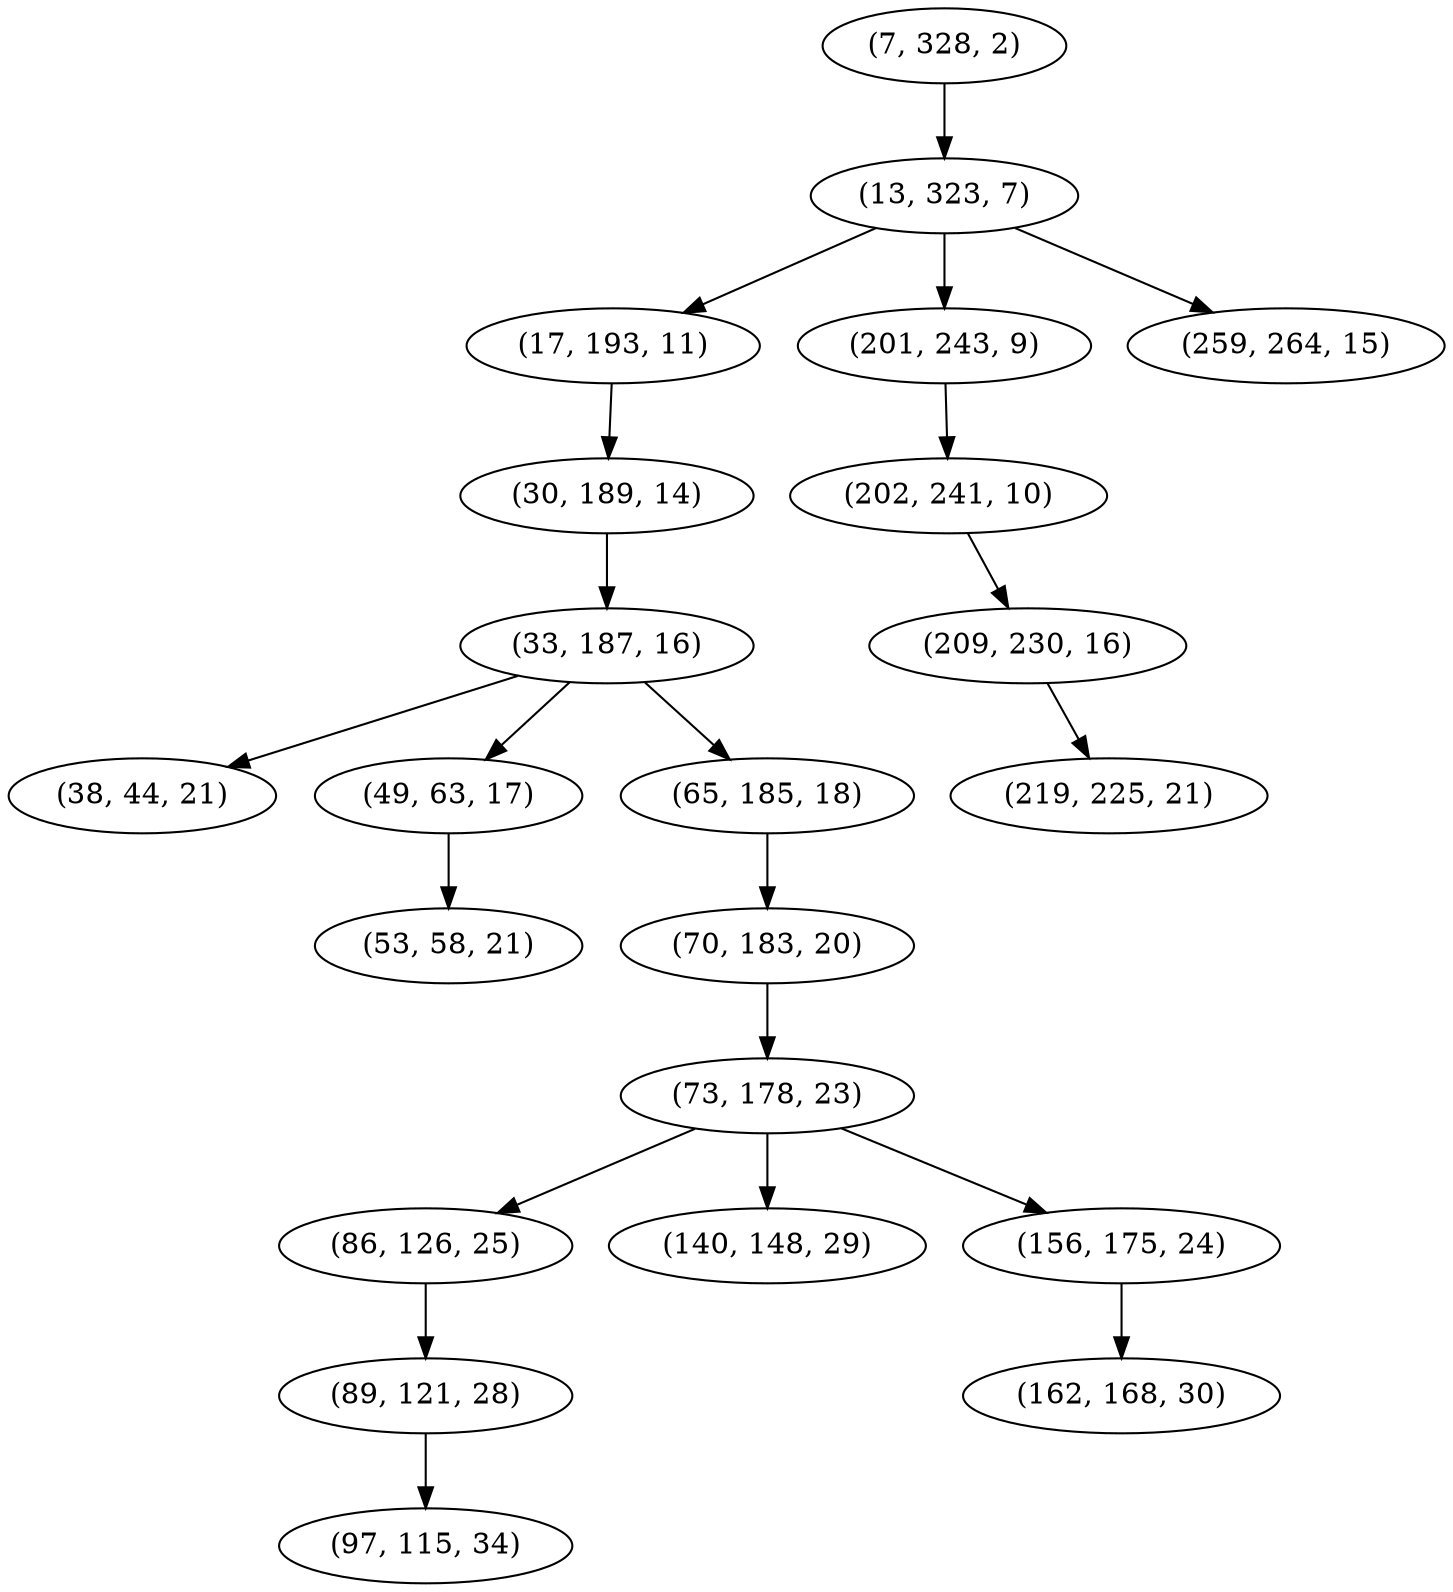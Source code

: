 digraph tree {
    "(7, 328, 2)";
    "(13, 323, 7)";
    "(17, 193, 11)";
    "(30, 189, 14)";
    "(33, 187, 16)";
    "(38, 44, 21)";
    "(49, 63, 17)";
    "(53, 58, 21)";
    "(65, 185, 18)";
    "(70, 183, 20)";
    "(73, 178, 23)";
    "(86, 126, 25)";
    "(89, 121, 28)";
    "(97, 115, 34)";
    "(140, 148, 29)";
    "(156, 175, 24)";
    "(162, 168, 30)";
    "(201, 243, 9)";
    "(202, 241, 10)";
    "(209, 230, 16)";
    "(219, 225, 21)";
    "(259, 264, 15)";
    "(7, 328, 2)" -> "(13, 323, 7)";
    "(13, 323, 7)" -> "(17, 193, 11)";
    "(13, 323, 7)" -> "(201, 243, 9)";
    "(13, 323, 7)" -> "(259, 264, 15)";
    "(17, 193, 11)" -> "(30, 189, 14)";
    "(30, 189, 14)" -> "(33, 187, 16)";
    "(33, 187, 16)" -> "(38, 44, 21)";
    "(33, 187, 16)" -> "(49, 63, 17)";
    "(33, 187, 16)" -> "(65, 185, 18)";
    "(49, 63, 17)" -> "(53, 58, 21)";
    "(65, 185, 18)" -> "(70, 183, 20)";
    "(70, 183, 20)" -> "(73, 178, 23)";
    "(73, 178, 23)" -> "(86, 126, 25)";
    "(73, 178, 23)" -> "(140, 148, 29)";
    "(73, 178, 23)" -> "(156, 175, 24)";
    "(86, 126, 25)" -> "(89, 121, 28)";
    "(89, 121, 28)" -> "(97, 115, 34)";
    "(156, 175, 24)" -> "(162, 168, 30)";
    "(201, 243, 9)" -> "(202, 241, 10)";
    "(202, 241, 10)" -> "(209, 230, 16)";
    "(209, 230, 16)" -> "(219, 225, 21)";
}
